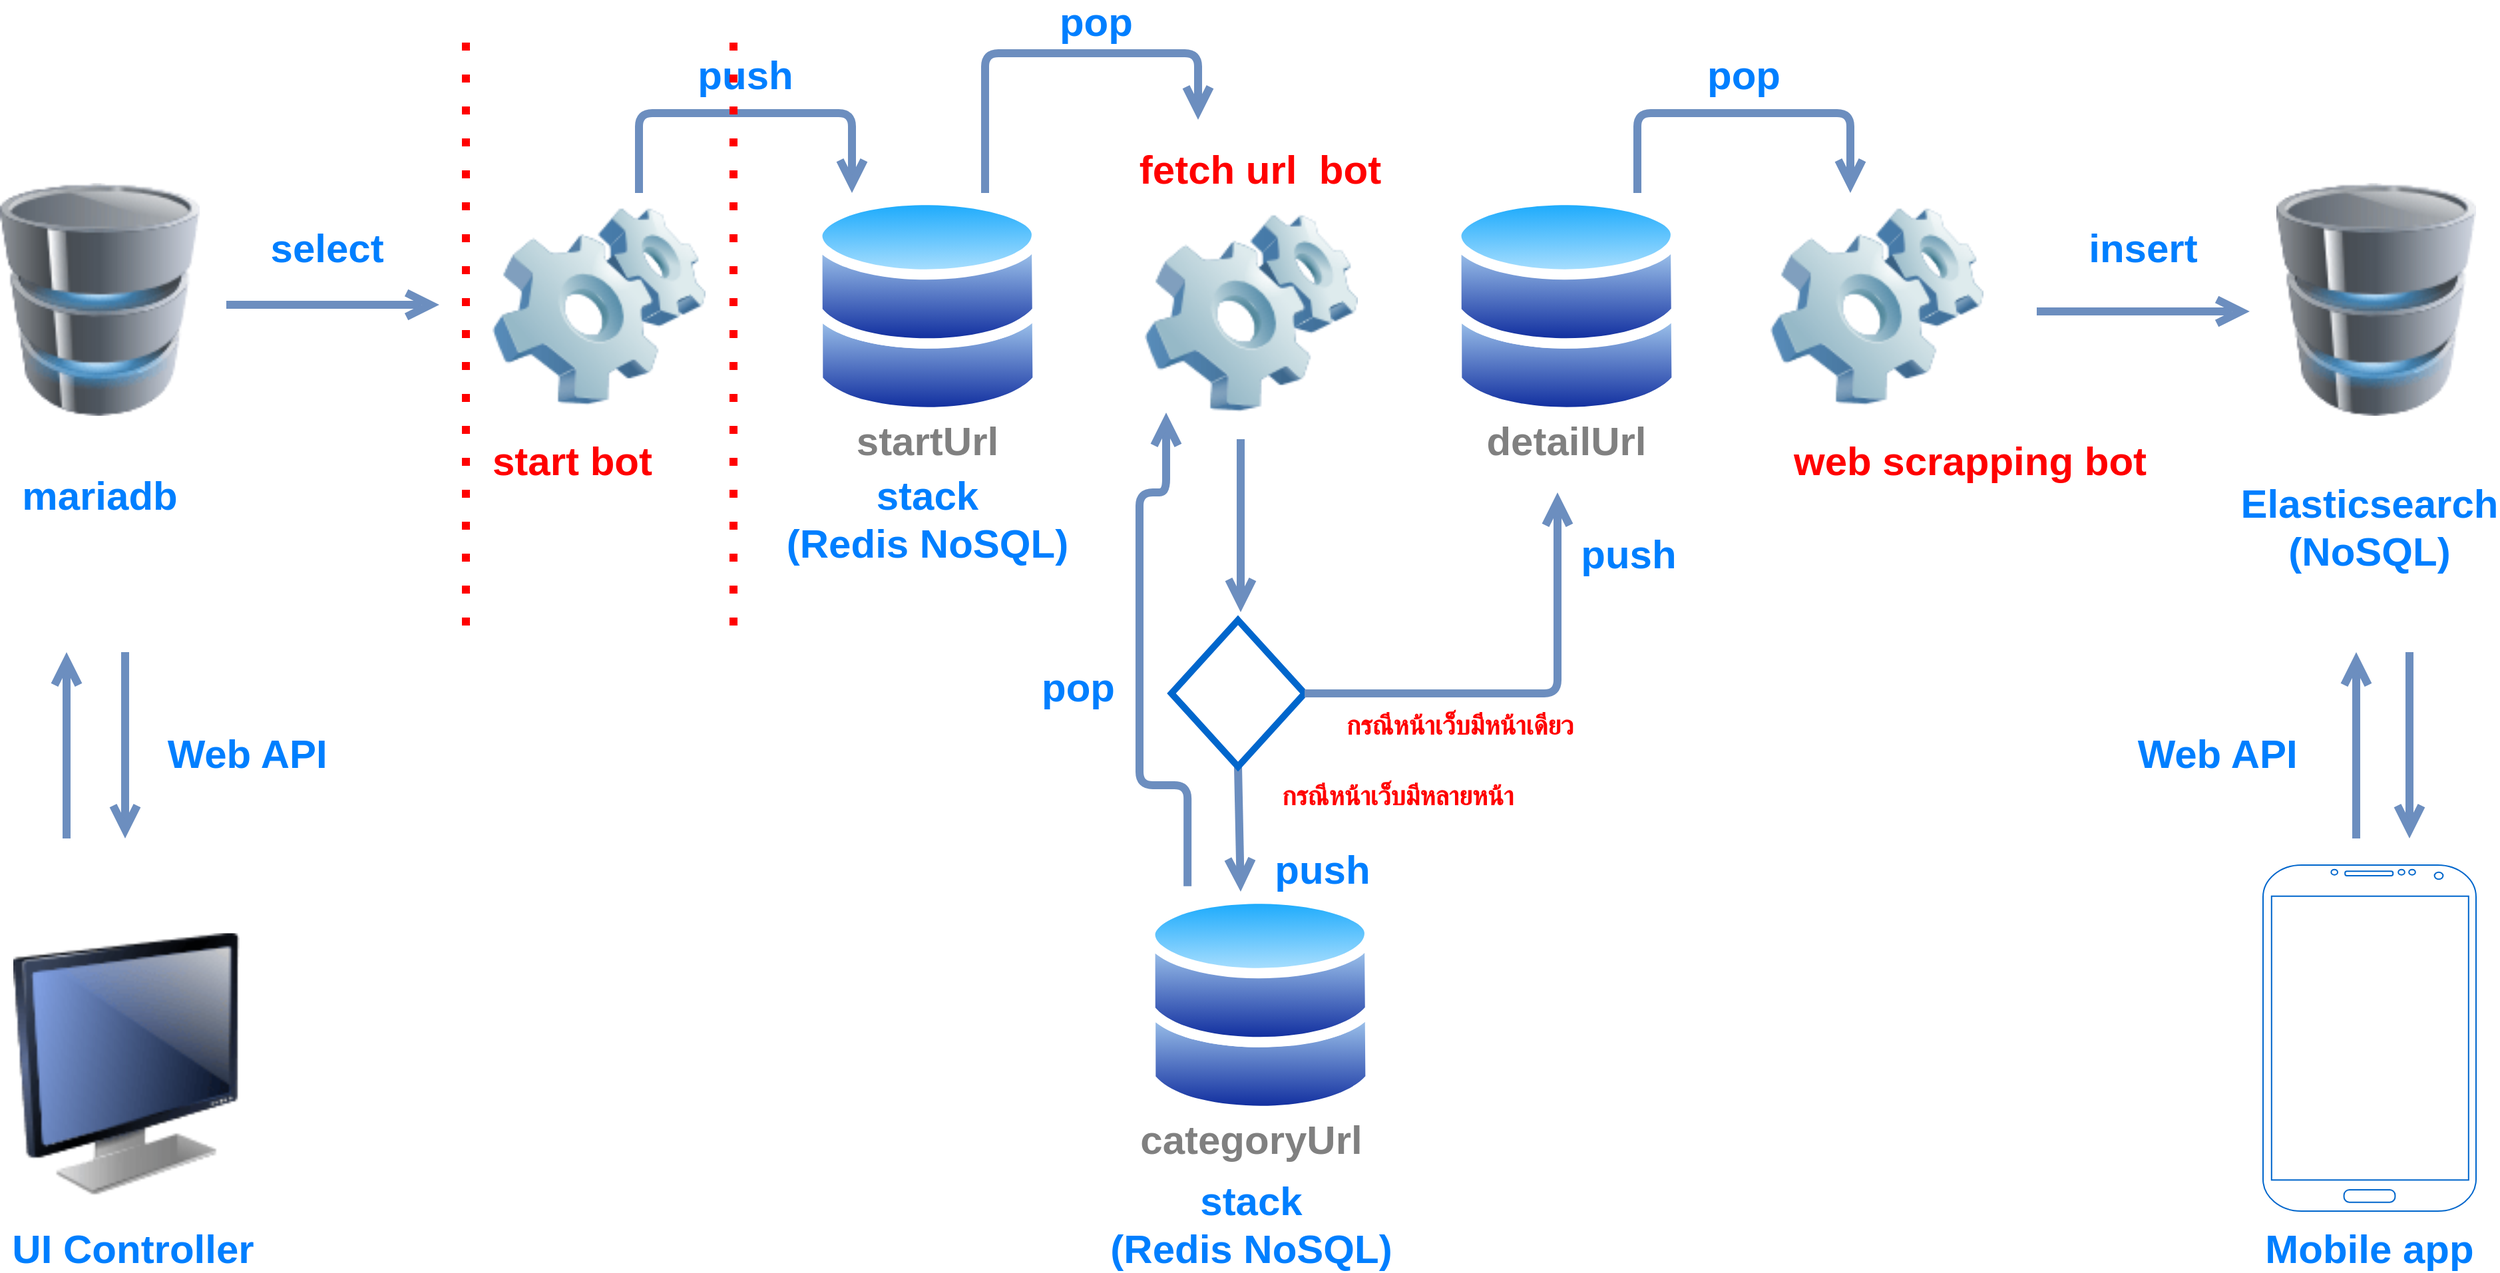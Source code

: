<mxfile version="14.1.8" type="device"><diagram id="iQ2dLM8hV73-QOcav94n" name="Page-1"><mxGraphModel dx="1602" dy="1026" grid="1" gridSize="10" guides="1" tooltips="1" connect="1" arrows="1" fold="1" page="1" pageScale="1" pageWidth="1920" pageHeight="1200" math="0" shadow="0"><root><mxCell id="0"/><mxCell id="1" parent="0"/><mxCell id="Zpjbjc9W0eAHBtDMECOh-1" value="" style="aspect=fixed;perimeter=ellipsePerimeter;html=1;align=center;shadow=0;dashed=0;spacingTop=3;image;image=img/lib/active_directory/databases.svg;" parent="1" vertex="1"><mxGeometry x="640" y="155" width="173.47" height="170" as="geometry"/></mxCell><mxCell id="Zpjbjc9W0eAHBtDMECOh-2" value="" style="image;html=1;image=img/lib/clip_art/computers/Monitor_128x128.png" parent="1" vertex="1"><mxGeometry x="40" y="680" width="170" height="260" as="geometry"/></mxCell><mxCell id="Zpjbjc9W0eAHBtDMECOh-3" value="" style="image;html=1;image=img/lib/clip_art/computers/Software_128x128.png" parent="1" vertex="1"><mxGeometry x="400" y="160" width="160" height="160" as="geometry"/></mxCell><mxCell id="Zpjbjc9W0eAHBtDMECOh-4" value="" style="image;html=1;image=img/lib/clip_art/computers/Database_128x128.png" parent="1" vertex="1"><mxGeometry x="1740" y="130" width="150" height="210" as="geometry"/></mxCell><mxCell id="Zpjbjc9W0eAHBtDMECOh-6" value="" style="verticalLabelPosition=bottom;verticalAlign=top;html=1;shadow=0;dashed=0;strokeWidth=1;shape=mxgraph.android.phone2;strokeColor=#0066CC;" parent="1" vertex="1"><mxGeometry x="1730" y="660" width="160" height="260" as="geometry"/></mxCell><mxCell id="Zpjbjc9W0eAHBtDMECOh-7" value="" style="image;html=1;image=img/lib/clip_art/computers/Database_128x128.png" parent="1" vertex="1"><mxGeometry x="30" y="130" width="150" height="210" as="geometry"/></mxCell><mxCell id="Zpjbjc9W0eAHBtDMECOh-8" value="" style="aspect=fixed;perimeter=ellipsePerimeter;html=1;align=center;shadow=0;dashed=0;spacingTop=3;image;image=img/lib/active_directory/databases.svg;" parent="1" vertex="1"><mxGeometry x="890" y="680" width="173.47" height="170" as="geometry"/></mxCell><mxCell id="Zpjbjc9W0eAHBtDMECOh-9" value="" style="aspect=fixed;perimeter=ellipsePerimeter;html=1;align=center;shadow=0;dashed=0;spacingTop=3;image;image=img/lib/active_directory/databases.svg;" parent="1" vertex="1"><mxGeometry x="1120" y="155" width="173.47" height="170" as="geometry"/></mxCell><mxCell id="Zpjbjc9W0eAHBtDMECOh-10" value="" style="image;html=1;image=img/lib/clip_art/computers/Software_128x128.png" parent="1" vertex="1"><mxGeometry x="890" y="165" width="160" height="160" as="geometry"/></mxCell><mxCell id="Zpjbjc9W0eAHBtDMECOh-11" value="" style="image;html=1;image=img/lib/clip_art/computers/Software_128x128.png" parent="1" vertex="1"><mxGeometry x="1360" y="160" width="160" height="160" as="geometry"/></mxCell><mxCell id="Zpjbjc9W0eAHBtDMECOh-16" value="" style="endArrow=open;endFill=1;endSize=12;html=1;strokeWidth=6;fillColor=#dae8fc;strokeColor=#6c8ebf;edgeStyle=orthogonalEdgeStyle;" parent="1" edge="1"><mxGeometry width="160" relative="1" as="geometry"><mxPoint x="510" y="155" as="sourcePoint"/><mxPoint x="670" y="155" as="targetPoint"/><Array as="points"><mxPoint x="510" y="95"/><mxPoint x="670" y="95"/></Array></mxGeometry></mxCell><mxCell id="Zpjbjc9W0eAHBtDMECOh-17" value="" style="endArrow=open;endFill=1;endSize=12;html=1;strokeWidth=6;fillColor=#dae8fc;strokeColor=#6c8ebf;" parent="1" edge="1"><mxGeometry width="160" relative="1" as="geometry"><mxPoint x="80" y="640" as="sourcePoint"/><mxPoint x="80" y="500" as="targetPoint"/></mxGeometry></mxCell><mxCell id="Zpjbjc9W0eAHBtDMECOh-18" value="" style="endArrow=open;endFill=1;endSize=12;html=1;strokeWidth=6;fillColor=#dae8fc;strokeColor=#6c8ebf;" parent="1" edge="1"><mxGeometry width="160" relative="1" as="geometry"><mxPoint x="124" y="500" as="sourcePoint"/><mxPoint x="124" y="640" as="targetPoint"/></mxGeometry></mxCell><mxCell id="Zpjbjc9W0eAHBtDMECOh-19" value="" style="endArrow=open;endFill=1;endSize=12;html=1;strokeWidth=6;fillColor=#dae8fc;strokeColor=#6c8ebf;" parent="1" edge="1"><mxGeometry width="160" relative="1" as="geometry"><mxPoint x="1800" y="640" as="sourcePoint"/><mxPoint x="1800" y="500" as="targetPoint"/></mxGeometry></mxCell><mxCell id="Zpjbjc9W0eAHBtDMECOh-20" value="" style="endArrow=open;endFill=1;endSize=12;html=1;strokeWidth=6;fillColor=#dae8fc;strokeColor=#6c8ebf;" parent="1" edge="1"><mxGeometry width="160" relative="1" as="geometry"><mxPoint x="1840" y="500" as="sourcePoint"/><mxPoint x="1840" y="640" as="targetPoint"/></mxGeometry></mxCell><mxCell id="Zpjbjc9W0eAHBtDMECOh-21" value="" style="endArrow=open;endFill=1;endSize=12;html=1;strokeWidth=6;fillColor=#dae8fc;strokeColor=#6c8ebf;edgeStyle=orthogonalEdgeStyle;exitX=0.035;exitY=-0.024;exitDx=0;exitDy=0;exitPerimeter=0;" parent="1" edge="1"><mxGeometry width="160" relative="1" as="geometry"><mxPoint x="922.071" y="675.92" as="sourcePoint"/><mxPoint x="906" y="320" as="targetPoint"/><Array as="points"><mxPoint x="922" y="600"/><mxPoint x="886" y="600"/><mxPoint x="886" y="380"/><mxPoint x="906" y="380"/></Array></mxGeometry></mxCell><mxCell id="Zpjbjc9W0eAHBtDMECOh-22" value="" style="endArrow=open;endFill=1;endSize=12;html=1;strokeWidth=6;fillColor=#dae8fc;strokeColor=#6c8ebf;exitX=0.5;exitY=1;exitDx=0;exitDy=0;entryX=0.415;entryY=0;entryDx=0;entryDy=0;entryPerimeter=0;" parent="1" source="Zpjbjc9W0eAHBtDMECOh-50" target="Zpjbjc9W0eAHBtDMECOh-8" edge="1"><mxGeometry width="160" relative="1" as="geometry"><mxPoint x="870" y="420" as="sourcePoint"/><mxPoint x="960" y="670" as="targetPoint"/></mxGeometry></mxCell><mxCell id="Zpjbjc9W0eAHBtDMECOh-23" value="Web API " style="text;align=center;fontStyle=1;verticalAlign=middle;spacingLeft=3;spacingRight=3;strokeColor=none;rotatable=0;points=[[0,0.5],[1,0.5]];portConstraint=eastwest;fontSize=30;fontColor=#007FFF;" parent="1" vertex="1"><mxGeometry x="180" y="560" width="80" height="26" as="geometry"/></mxCell><mxCell id="Zpjbjc9W0eAHBtDMECOh-24" value="" style="endArrow=open;endFill=1;endSize=12;html=1;strokeWidth=6;fillColor=#dae8fc;strokeColor=#6c8ebf;" parent="1" edge="1"><mxGeometry width="160" relative="1" as="geometry"><mxPoint x="200" y="239" as="sourcePoint"/><mxPoint x="360" y="239" as="targetPoint"/></mxGeometry></mxCell><mxCell id="Zpjbjc9W0eAHBtDMECOh-25" value="" style="endArrow=open;endFill=1;endSize=12;html=1;strokeWidth=6;fillColor=#dae8fc;strokeColor=#6c8ebf;" parent="1" edge="1"><mxGeometry width="160" relative="1" as="geometry"><mxPoint x="1560" y="244" as="sourcePoint"/><mxPoint x="1720" y="244" as="targetPoint"/></mxGeometry></mxCell><mxCell id="Zpjbjc9W0eAHBtDMECOh-26" value="Web API " style="text;align=center;fontStyle=1;verticalAlign=middle;spacingLeft=3;spacingRight=3;strokeColor=none;rotatable=0;points=[[0,0.5],[1,0.5]];portConstraint=eastwest;fontSize=30;fontColor=#007FFF;" parent="1" vertex="1"><mxGeometry x="1660" y="560" width="80" height="26" as="geometry"/></mxCell><mxCell id="Zpjbjc9W0eAHBtDMECOh-27" value="" style="endArrow=open;endFill=1;endSize=12;html=1;strokeWidth=6;fillColor=#dae8fc;strokeColor=#6c8ebf;edgeStyle=orthogonalEdgeStyle;" parent="1" edge="1"><mxGeometry width="160" relative="1" as="geometry"><mxPoint x="770" y="155" as="sourcePoint"/><mxPoint x="930" y="100" as="targetPoint"/><Array as="points"><mxPoint x="770" y="50"/><mxPoint x="930" y="50"/></Array></mxGeometry></mxCell><mxCell id="Zpjbjc9W0eAHBtDMECOh-29" value="" style="endArrow=open;endFill=1;endSize=12;html=1;strokeWidth=6;fillColor=#dae8fc;strokeColor=#6c8ebf;edgeStyle=orthogonalEdgeStyle;" parent="1" edge="1"><mxGeometry width="160" relative="1" as="geometry"><mxPoint x="1260" y="155" as="sourcePoint"/><mxPoint x="1420" y="155" as="targetPoint"/><Array as="points"><mxPoint x="1260" y="95"/><mxPoint x="1420" y="95"/></Array></mxGeometry></mxCell><mxCell id="Zpjbjc9W0eAHBtDMECOh-30" value="push" style="text;align=center;fontStyle=1;verticalAlign=middle;spacingLeft=3;spacingRight=3;strokeColor=none;rotatable=0;points=[[0,0.5],[1,0.5]];portConstraint=eastwest;fontSize=30;fontColor=#007FFF;" parent="1" vertex="1"><mxGeometry x="550" y="50" width="80" height="26" as="geometry"/></mxCell><mxCell id="Zpjbjc9W0eAHBtDMECOh-31" value="pop" style="text;align=center;fontStyle=1;verticalAlign=middle;spacingLeft=3;spacingRight=3;strokeColor=none;rotatable=0;points=[[0,0.5],[1,0.5]];portConstraint=eastwest;fontSize=30;fontColor=#007FFF;" parent="1" vertex="1"><mxGeometry x="813.47" y="10" width="80" height="26" as="geometry"/></mxCell><mxCell id="Zpjbjc9W0eAHBtDMECOh-32" value="push" style="text;align=center;fontStyle=1;verticalAlign=middle;spacingLeft=3;spacingRight=3;strokeColor=none;rotatable=0;points=[[0,0.5],[1,0.5]];portConstraint=eastwest;fontSize=30;fontColor=#007FFF;" parent="1" vertex="1"><mxGeometry x="983.47" y="650" width="80" height="20" as="geometry"/></mxCell><mxCell id="Zpjbjc9W0eAHBtDMECOh-33" value="pop" style="text;align=center;fontStyle=1;verticalAlign=middle;spacingLeft=3;spacingRight=3;strokeColor=none;rotatable=0;points=[[0,0.5],[1,0.5]];portConstraint=eastwest;fontSize=30;fontColor=#007FFF;" parent="1" vertex="1"><mxGeometry x="800" y="510" width="80" height="26" as="geometry"/></mxCell><mxCell id="Zpjbjc9W0eAHBtDMECOh-34" value="pop" style="text;align=center;fontStyle=1;verticalAlign=middle;spacingLeft=3;spacingRight=3;strokeColor=none;rotatable=0;points=[[0,0.5],[1,0.5]];portConstraint=eastwest;fontSize=30;fontColor=#007FFF;" parent="1" vertex="1"><mxGeometry x="1300" y="50" width="80" height="26" as="geometry"/></mxCell><mxCell id="Zpjbjc9W0eAHBtDMECOh-35" value="push" style="text;align=center;fontStyle=1;verticalAlign=middle;spacingLeft=3;spacingRight=3;strokeColor=none;rotatable=0;points=[[0,0.5],[1,0.5]];portConstraint=eastwest;fontSize=30;fontColor=#007FFF;" parent="1" vertex="1"><mxGeometry x="1213.47" y="410" width="80" height="26" as="geometry"/></mxCell><mxCell id="Zpjbjc9W0eAHBtDMECOh-36" value="mariadb" style="text;align=center;fontStyle=1;verticalAlign=middle;spacingLeft=3;spacingRight=3;strokeColor=none;rotatable=0;points=[[0,0.5],[1,0.5]];portConstraint=eastwest;fontSize=30;fontColor=#007FFF;" parent="1" vertex="1"><mxGeometry x="65" y="366" width="80" height="26" as="geometry"/></mxCell><mxCell id="Zpjbjc9W0eAHBtDMECOh-37" value="start bot" style="text;align=center;fontStyle=1;verticalAlign=middle;spacingLeft=3;spacingRight=3;strokeColor=none;rotatable=0;points=[[0,0.5],[1,0.5]];portConstraint=eastwest;fontSize=30;fontColor=#FF0000;" parent="1" vertex="1"><mxGeometry x="420" y="340" width="80" height="26" as="geometry"/></mxCell><mxCell id="Zpjbjc9W0eAHBtDMECOh-38" value="fetch url  bot" style="text;align=center;fontStyle=1;verticalAlign=middle;spacingLeft=3;spacingRight=3;strokeColor=none;rotatable=0;points=[[0,0.5],[1,0.5]];portConstraint=eastwest;fontSize=30;fontColor=#FF0000;" parent="1" vertex="1"><mxGeometry x="936.74" y="121" width="80" height="26" as="geometry"/></mxCell><mxCell id="Zpjbjc9W0eAHBtDMECOh-39" value="web scrapping bot" style="text;align=center;fontStyle=1;verticalAlign=middle;spacingLeft=3;spacingRight=3;strokeColor=none;rotatable=0;points=[[0,0.5],[1,0.5]];portConstraint=eastwest;fontSize=30;fontColor=#FF0000;" parent="1" vertex="1"><mxGeometry x="1470" y="340" width="80" height="26" as="geometry"/></mxCell><mxCell id="Zpjbjc9W0eAHBtDMECOh-40" value="stack&#10;(Redis NoSQL)" style="text;align=center;fontStyle=1;verticalAlign=middle;spacingLeft=3;spacingRight=3;strokeColor=none;rotatable=0;points=[[0,0.5],[1,0.5]];portConstraint=eastwest;fontSize=30;fontColor=#007FFF;" parent="1" vertex="1"><mxGeometry x="686.74" y="384" width="80" height="26" as="geometry"/></mxCell><mxCell id="Zpjbjc9W0eAHBtDMECOh-42" value="stack&#10;(Redis NoSQL)" style="text;align=center;fontStyle=1;verticalAlign=middle;spacingLeft=3;spacingRight=3;strokeColor=none;rotatable=0;points=[[0,0.5],[1,0.5]];portConstraint=eastwest;fontSize=30;fontColor=#007FFF;" parent="1" vertex="1"><mxGeometry x="930" y="914" width="80" height="26" as="geometry"/></mxCell><mxCell id="Zpjbjc9W0eAHBtDMECOh-43" value="Elasticsearch&#10;(NoSQL)" style="text;align=center;fontStyle=1;verticalAlign=middle;spacingLeft=3;spacingRight=3;strokeColor=none;rotatable=0;points=[[0,0.5],[1,0.5]];portConstraint=eastwest;fontSize=30;fontColor=#007FFF;" parent="1" vertex="1"><mxGeometry x="1770" y="390" width="80" height="26" as="geometry"/></mxCell><mxCell id="Zpjbjc9W0eAHBtDMECOh-44" value="select " style="text;align=center;fontStyle=1;verticalAlign=middle;spacingLeft=3;spacingRight=3;strokeColor=none;rotatable=0;points=[[0,0.5],[1,0.5]];portConstraint=eastwest;fontSize=30;fontColor=#007FFF;" parent="1" vertex="1"><mxGeometry x="240" y="180" width="80" height="26" as="geometry"/></mxCell><mxCell id="Zpjbjc9W0eAHBtDMECOh-45" value="insert" style="text;align=center;fontStyle=1;verticalAlign=middle;spacingLeft=3;spacingRight=3;strokeColor=none;rotatable=0;points=[[0,0.5],[1,0.5]];portConstraint=eastwest;fontSize=30;fontColor=#007FFF;" parent="1" vertex="1"><mxGeometry x="1600" y="180" width="80" height="26" as="geometry"/></mxCell><mxCell id="Zpjbjc9W0eAHBtDMECOh-47" value="startUrl" style="text;align=center;fontStyle=1;verticalAlign=middle;spacingLeft=3;spacingRight=3;strokeColor=none;rotatable=0;points=[[0,0.5],[1,0.5]];portConstraint=eastwest;fontSize=30;fontColor=#808080;" parent="1" vertex="1"><mxGeometry x="686.74" y="325" width="80" height="26" as="geometry"/></mxCell><mxCell id="Zpjbjc9W0eAHBtDMECOh-48" value="categoryUrl" style="text;align=center;fontStyle=1;verticalAlign=middle;spacingLeft=3;spacingRight=3;strokeColor=none;rotatable=0;points=[[0,0.5],[1,0.5]];portConstraint=eastwest;fontSize=30;fontColor=#808080;" parent="1" vertex="1"><mxGeometry x="930" y="850" width="80" height="26" as="geometry"/></mxCell><mxCell id="Zpjbjc9W0eAHBtDMECOh-49" value="detailUrl" style="text;align=center;fontStyle=1;verticalAlign=middle;spacingLeft=3;spacingRight=3;strokeColor=none;rotatable=0;points=[[0,0.5],[1,0.5]];portConstraint=eastwest;fontSize=30;fontColor=#808080;" parent="1" vertex="1"><mxGeometry x="1166.74" y="325" width="80" height="26" as="geometry"/></mxCell><mxCell id="Zpjbjc9W0eAHBtDMECOh-50" value="" style="shape=rhombus;html=1;dashed=0;whitespace=wrap;perimeter=rhombusPerimeter;strokeColor=#0066CC;fontSize=30;fontColor=#FF0000;strokeWidth=5;" parent="1" vertex="1"><mxGeometry x="910" y="476" width="100" height="110" as="geometry"/></mxCell><mxCell id="Zpjbjc9W0eAHBtDMECOh-51" value="" style="endArrow=open;endFill=1;endSize=12;html=1;strokeWidth=6;fillColor=#dae8fc;strokeColor=#6c8ebf;edgeStyle=orthogonalEdgeStyle;exitX=1;exitY=0.5;exitDx=0;exitDy=0;" parent="1" source="Zpjbjc9W0eAHBtDMECOh-50" edge="1"><mxGeometry width="160" relative="1" as="geometry"><mxPoint x="1086.74" y="560" as="sourcePoint"/><mxPoint x="1200" y="380" as="targetPoint"/><Array as="points"><mxPoint x="1200" y="531"/><mxPoint x="1200" y="420"/></Array></mxGeometry></mxCell><mxCell id="Zpjbjc9W0eAHBtDMECOh-55" value="" style="endArrow=open;endFill=1;endSize=12;html=1;strokeWidth=6;fillColor=#dae8fc;strokeColor=#6c8ebf;entryX=0.415;entryY=0;entryDx=0;entryDy=0;entryPerimeter=0;" parent="1" edge="1"><mxGeometry width="160" relative="1" as="geometry"><mxPoint x="962" y="340" as="sourcePoint"/><mxPoint x="961.99" y="470" as="targetPoint"/></mxGeometry></mxCell><mxCell id="Zpjbjc9W0eAHBtDMECOh-56" value="กรณีหน้าเว็บมีหน้าเดียว" style="text;align=center;fontStyle=1;verticalAlign=middle;spacingLeft=3;spacingRight=3;strokeColor=none;rotatable=0;points=[[0,0.5],[1,0.5]];portConstraint=eastwest;fontSize=20;fontColor=#FF0000;" parent="1" vertex="1"><mxGeometry x="1086.74" y="540" width="80" height="26" as="geometry"/></mxCell><mxCell id="Zpjbjc9W0eAHBtDMECOh-57" value="กรณีหน้าเว็บมีหลายหน้า" style="text;align=center;fontStyle=1;verticalAlign=middle;spacingLeft=3;spacingRight=3;strokeColor=none;rotatable=0;points=[[0,0.5],[1,0.5]];portConstraint=eastwest;fontSize=20;fontColor=#FF0000;" parent="1" vertex="1"><mxGeometry x="1040" y="593" width="80" height="26" as="geometry"/></mxCell><mxCell id="Zpjbjc9W0eAHBtDMECOh-58" value="UI Controller" style="text;align=center;fontStyle=1;verticalAlign=middle;spacingLeft=3;spacingRight=3;strokeColor=none;rotatable=0;points=[[0,0.5],[1,0.5]];portConstraint=eastwest;fontSize=30;fontColor=#007FFF;" parent="1" vertex="1"><mxGeometry x="90" y="930" width="80" height="30" as="geometry"/></mxCell><mxCell id="Zpjbjc9W0eAHBtDMECOh-59" value="Mobile app" style="text;align=center;fontStyle=1;verticalAlign=middle;spacingLeft=3;spacingRight=3;strokeColor=none;rotatable=0;points=[[0,0.5],[1,0.5]];portConstraint=eastwest;fontSize=30;fontColor=#007FFF;" parent="1" vertex="1"><mxGeometry x="1770" y="930" width="80" height="30" as="geometry"/></mxCell><mxCell id="wjb4yjUzEA8_ujXmxoas-4" value="" style="endArrow=none;dashed=1;html=1;dashPattern=1 3;strokeWidth=6;strokeColor=#FF0000;" edge="1" parent="1"><mxGeometry width="50" height="50" relative="1" as="geometry"><mxPoint x="380" y="480" as="sourcePoint"/><mxPoint x="380" y="36" as="targetPoint"/></mxGeometry></mxCell><mxCell id="wjb4yjUzEA8_ujXmxoas-5" value="" style="endArrow=none;dashed=1;html=1;dashPattern=1 3;strokeWidth=6;strokeColor=#FF0000;" edge="1" parent="1"><mxGeometry width="50" height="50" relative="1" as="geometry"><mxPoint x="581" y="480" as="sourcePoint"/><mxPoint x="581" y="36" as="targetPoint"/></mxGeometry></mxCell></root></mxGraphModel></diagram></mxfile>